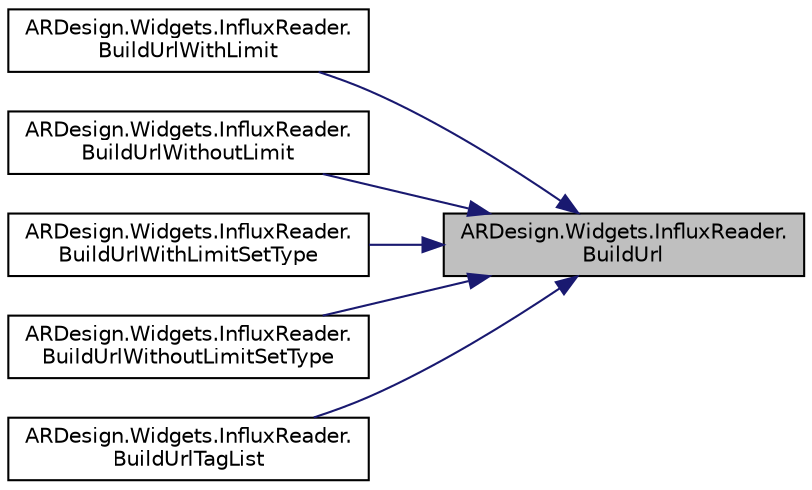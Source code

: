 digraph "ARDesign.Widgets.InfluxReader.BuildUrl"
{
 // LATEX_PDF_SIZE
  edge [fontname="Helvetica",fontsize="10",labelfontname="Helvetica",labelfontsize="10"];
  node [fontname="Helvetica",fontsize="10",shape=record];
  rankdir="RL";
  Node2 [label="ARDesign.Widgets.InfluxReader.\lBuildUrl",height=0.2,width=0.4,color="black", fillcolor="grey75", style="filled", fontcolor="black",tooltip="Builds a https Influx query for the given string"];
  Node2 -> Node3 [dir="back",color="midnightblue",fontsize="10",style="solid",fontname="Helvetica"];
  Node3 [label="ARDesign.Widgets.InfluxReader.\lBuildUrlWithLimit",height=0.2,width=0.4,color="black", fillcolor="white", style="filled",URL="$class_a_r_design_1_1_widgets_1_1_influx_reader.html#a6fa31fc6d73940608eecc3c2c8eb3d35",tooltip="Builds a https Influx query to return a fixed limit of values"];
  Node2 -> Node4 [dir="back",color="midnightblue",fontsize="10",style="solid",fontname="Helvetica"];
  Node4 [label="ARDesign.Widgets.InfluxReader.\lBuildUrlWithoutLimit",height=0.2,width=0.4,color="black", fillcolor="white", style="filled",URL="$class_a_r_design_1_1_widgets_1_1_influx_reader.html#a8d0dfafea0c3ae04fd8a90a84dc68512",tooltip="Builds a https Influx query to return all values"];
  Node2 -> Node5 [dir="back",color="midnightblue",fontsize="10",style="solid",fontname="Helvetica"];
  Node5 [label="ARDesign.Widgets.InfluxReader.\lBuildUrlWithLimitSetType",height=0.2,width=0.4,color="black", fillcolor="white", style="filled",URL="$class_a_r_design_1_1_widgets_1_1_influx_reader.html#a34183a176389e613bd32b6c6561ab432",tooltip="Builds a https Influx query to return a fixed limit of values of a given type"];
  Node2 -> Node6 [dir="back",color="midnightblue",fontsize="10",style="solid",fontname="Helvetica"];
  Node6 [label="ARDesign.Widgets.InfluxReader.\lBuildUrlWithoutLimitSetType",height=0.2,width=0.4,color="black", fillcolor="white", style="filled",URL="$class_a_r_design_1_1_widgets_1_1_influx_reader.html#a6592ad91385bd829fc92345371b5f6a2",tooltip="Builds a https Influx query to return all values of a given type"];
  Node2 -> Node7 [dir="back",color="midnightblue",fontsize="10",style="solid",fontname="Helvetica"];
  Node7 [label="ARDesign.Widgets.InfluxReader.\lBuildUrlTagList",height=0.2,width=0.4,color="black", fillcolor="white", style="filled",URL="$class_a_r_design_1_1_widgets_1_1_influx_reader.html#a6fee713ec615620cdb1a39d8fdca7617",tooltip="Builds a https Influx query to return all tags for a given key Use for building list of types in a me..."];
}
